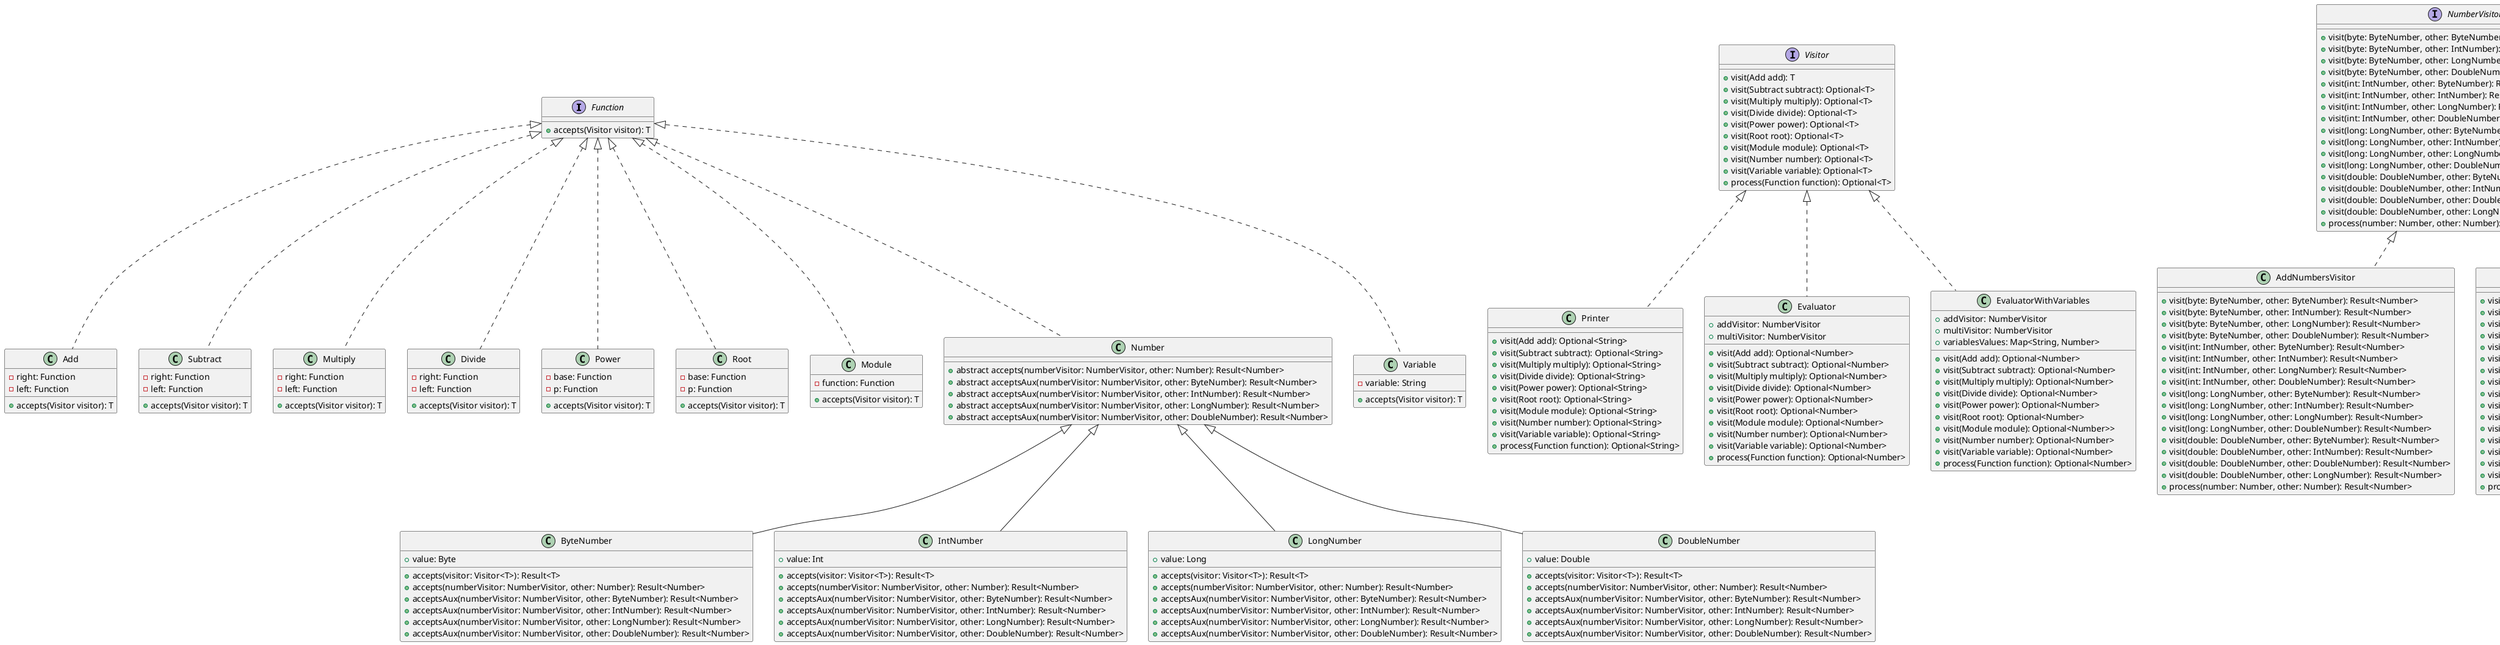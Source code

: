 @startuml "formula"
interface Function{
    +accepts(Visitor visitor): T
}

class Add implements Function{
    -right: Function
    -left: Function
    +accepts(Visitor visitor): T
}

class Subtract implements Function{
    -right: Function
    -left: Function
    +accepts(Visitor visitor): T
}

class Multiply implements Function{
    -right: Function
    -left: Function
    +accepts(Visitor visitor): T
}

class Divide implements Function{
    -right: Function
    -left: Function
    +accepts(Visitor visitor): T
}

class Power implements Function{
    -base: Function
    -p: Function
    +accepts(Visitor visitor): T
}

class Root implements Function{
    -base: Function
    -p: Function
    +accepts(Visitor visitor): T
}

class Module implements Function{
    -function: Function
    +accepts(Visitor visitor): T
}

class Number implements Function{
    +abstract accepts(numberVisitor: NumberVisitor, other: Number): Result<Number>
    +abstract acceptsAux(numberVisitor: NumberVisitor, other: ByteNumber): Result<Number>
    +abstract acceptsAux(numberVisitor: NumberVisitor, other: IntNumber): Result<Number>
    +abstract acceptsAux(numberVisitor: NumberVisitor, other: LongNumber): Result<Number>
    +abstract acceptsAux(numberVisitor: NumberVisitor, other: DoubleNumber): Result<Number>
}

class ByteNumber extends Number{
    +value: Byte

    +accepts(visitor: Visitor<T>): Result<T>
    +accepts(numberVisitor: NumberVisitor, other: Number): Result<Number>
    +acceptsAux(numberVisitor: NumberVisitor, other: ByteNumber): Result<Number>
    +acceptsAux(numberVisitor: NumberVisitor, other: IntNumber): Result<Number>
    +acceptsAux(numberVisitor: NumberVisitor, other: LongNumber): Result<Number>
    +acceptsAux(numberVisitor: NumberVisitor, other: DoubleNumber): Result<Number>
}

class IntNumber extends Number{
    +value: Int

    +accepts(visitor: Visitor<T>): Result<T>
    +accepts(numberVisitor: NumberVisitor, other: Number): Result<Number>
    +acceptsAux(numberVisitor: NumberVisitor, other: ByteNumber): Result<Number>
    +acceptsAux(numberVisitor: NumberVisitor, other: IntNumber): Result<Number>
    +acceptsAux(numberVisitor: NumberVisitor, other: LongNumber): Result<Number>
    +acceptsAux(numberVisitor: NumberVisitor, other: DoubleNumber): Result<Number>
}

class LongNumber extends Number{
    +value: Long

    +accepts(visitor: Visitor<T>): Result<T>
    +accepts(numberVisitor: NumberVisitor, other: Number): Result<Number>
    +acceptsAux(numberVisitor: NumberVisitor, other: ByteNumber): Result<Number>
    +acceptsAux(numberVisitor: NumberVisitor, other: IntNumber): Result<Number>
    +acceptsAux(numberVisitor: NumberVisitor, other: LongNumber): Result<Number>
    +acceptsAux(numberVisitor: NumberVisitor, other: DoubleNumber): Result<Number>
}

class DoubleNumber extends Number{
    +value: Double

    +accepts(visitor: Visitor<T>): Result<T>
    +accepts(numberVisitor: NumberVisitor, other: Number): Result<Number>
    +acceptsAux(numberVisitor: NumberVisitor, other: ByteNumber): Result<Number>
    +acceptsAux(numberVisitor: NumberVisitor, other: IntNumber): Result<Number>
    +acceptsAux(numberVisitor: NumberVisitor, other: LongNumber): Result<Number>
    +acceptsAux(numberVisitor: NumberVisitor, other: DoubleNumber): Result<Number>
}



class Variable implements Function{
    -variable: String
    +accepts(Visitor visitor): T
}

interface Visitor{
    +visit(Add add): T
    +visit(Subtract subtract): Optional<T>
    +visit(Multiply multiply): Optional<T>
    +visit(Divide divide): Optional<T>
    +visit(Power power): Optional<T>
    +visit(Root root): Optional<T>
    +visit(Module module): Optional<T>
    +visit(Number number): Optional<T>
    +visit(Variable variable): Optional<T>
    +process(Function function): Optional<T>
}

class Printer implements Visitor{
    +visit(Add add): Optional<String>
    +visit(Subtract subtract): Optional<String>
    +visit(Multiply multiply): Optional<String>
    +visit(Divide divide): Optional<String>
    +visit(Power power): Optional<String>
    +visit(Root root): Optional<String>
    +visit(Module module): Optional<String>
    +visit(Number number): Optional<String>
    +visit(Variable variable): Optional<String>
    +process(Function function): Optional<String>
}

class Evaluator implements Visitor{
    +addVisitor: NumberVisitor
    +multiVisitor: NumberVisitor

    +visit(Add add): Optional<Number>
    +visit(Subtract subtract): Optional<Number>
    +visit(Multiply multiply): Optional<Number>
    +visit(Divide divide): Optional<Number>
    +visit(Power power): Optional<Number>
    +visit(Root root): Optional<Number>
    +visit(Module module): Optional<Number>
    +visit(Number number): Optional<Number>
    +visit(Variable variable): Optional<Number>
    +process(Function function): Optional<Number>
}

class EvaluatorWithVariables implements Visitor{
    +addVisitor: NumberVisitor
    +multiVisitor: NumberVisitor
    +variablesValues: Map<String, Number>

    +visit(Add add): Optional<Number>
    +visit(Subtract subtract): Optional<Number>
    +visit(Multiply multiply): Optional<Number>
    +visit(Divide divide): Optional<Number>
    +visit(Power power): Optional<Number>
    +visit(Root root): Optional<Number>
    +visit(Module module): Optional<Number>>
    +visit(Number number): Optional<Number>
    +visit(Variable variable): Optional<Number>
    +process(Function function): Optional<Number>
}

interface NumberVisitor{
    +visit(byte: ByteNumber, other: ByteNumber): Result<Number>
    +visit(byte: ByteNumber, other: IntNumber): Result<Number>
    +visit(byte: ByteNumber, other: LongNumber): Result<Number>
    +visit(byte: ByteNumber, other: DoubleNumber): Result<Number>


    +visit(int: IntNumber, other: ByteNumber): Result<Number>
    +visit(int: IntNumber, other: IntNumber): Result<Number>
    +visit(int: IntNumber, other: LongNumber): Result<Number>
    +visit(int: IntNumber, other: DoubleNumber): Result<Number>


    +visit(long: LongNumber, other: ByteNumber): Result<Number>
    +visit(long: LongNumber, other: IntNumber): Result<Number>
    +visit(long: LongNumber, other: LongNumber): Result<Number>
    +visit(long: LongNumber, other: DoubleNumber): Result<Number>


    +visit(double: DoubleNumber, other: ByteNumber): Result<Number>
    +visit(double: DoubleNumber, other: IntNumber): Result<Number>
    +visit(double: DoubleNumber, other: DoubleNumber): Result<Number>
    +visit(double: DoubleNumber, other: LongNumber): Result<Number>


    +process(number: Number, other: Number): Result<Number>
}

class AddNumbersVisitor implements NumberVisitor{
    +visit(byte: ByteNumber, other: ByteNumber): Result<Number>
    +visit(byte: ByteNumber, other: IntNumber): Result<Number>
    +visit(byte: ByteNumber, other: LongNumber): Result<Number>
    +visit(byte: ByteNumber, other: DoubleNumber): Result<Number>


    +visit(int: IntNumber, other: ByteNumber): Result<Number>
    +visit(int: IntNumber, other: IntNumber): Result<Number>
    +visit(int: IntNumber, other: LongNumber): Result<Number>
    +visit(int: IntNumber, other: DoubleNumber): Result<Number>


    +visit(long: LongNumber, other: ByteNumber): Result<Number>
    +visit(long: LongNumber, other: IntNumber): Result<Number>
    +visit(long: LongNumber, other: LongNumber): Result<Number>
    +visit(long: LongNumber, other: DoubleNumber): Result<Number>


    +visit(double: DoubleNumber, other: ByteNumber): Result<Number>
    +visit(double: DoubleNumber, other: IntNumber): Result<Number>
    +visit(double: DoubleNumber, other: DoubleNumber): Result<Number>
    +visit(double: DoubleNumber, other: LongNumber): Result<Number>


    +process(number: Number, other: Number): Result<Number>
}

class MultiplyNumbersVisitor implements NumberVisitor{
    +visit(byte: ByteNumber, other: ByteNumber): Result<Number>
    +visit(byte: ByteNumber, other: IntNumber): Result<Number>
    +visit(byte: ByteNumber, other: LongNumber): Result<Number>
    +visit(byte: ByteNumber, other: DoubleNumber): Result<Number>


    +visit(int: IntNumber, other: ByteNumber): Result<Number>
    +visit(int: IntNumber, other: IntNumber): Result<Number>
    +visit(int: IntNumber, other: LongNumber): Result<Number>
    +visit(int: IntNumber, other: DoubleNumber): Result<Number>


    +visit(long: LongNumber, other: ByteNumber): Result<Number>
    +visit(long: LongNumber, other: IntNumber): Result<Number>
    +visit(long: LongNumber, other: LongNumber): Result<Number>
    +visit(long: LongNumber, other: DoubleNumber): Result<Number>


    +visit(double: DoubleNumber, other: ByteNumber): Result<Number>
    +visit(double: DoubleNumber, other: IntNumber): Result<Number>
    +visit(double: DoubleNumber, other: DoubleNumber): Result<Number>
    +visit(double: DoubleNumber, other: LongNumber): Result<Number>


    +process(number: Number, other: Number): Result<Number>
}
@enduml